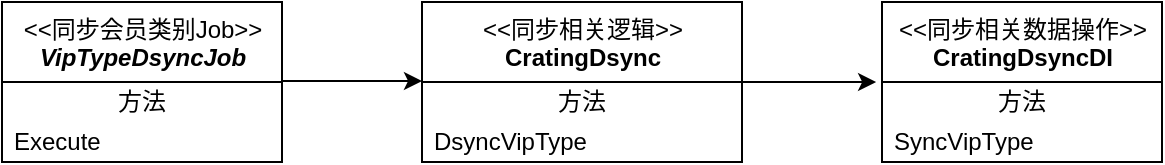 <mxfile version="14.8.6" type="github">
  <diagram id="C5RBs43oDa-KdzZeNtuy" name="Page-1">
    <mxGraphModel dx="1422" dy="794" grid="1" gridSize="10" guides="1" tooltips="1" connect="1" arrows="1" fold="1" page="1" pageScale="1" pageWidth="827" pageHeight="1169" math="0" shadow="0">
      <root>
        <mxCell id="WIyWlLk6GJQsqaUBKTNV-0" />
        <mxCell id="WIyWlLk6GJQsqaUBKTNV-1" parent="WIyWlLk6GJQsqaUBKTNV-0" />
        <mxCell id="-dxCHjoScCcCWRGmQ6CL-0" value="&amp;lt;&amp;lt;同步会员类别Job&amp;gt;&amp;gt;&lt;br&gt;&lt;span style=&quot;font-style: italic&quot;&gt;&lt;b&gt;VipTypeDsyncJob&lt;/b&gt;&lt;/span&gt;" style="swimlane;fontStyle=0;align=center;verticalAlign=top;childLayout=stackLayout;horizontal=1;startSize=40;horizontalStack=0;resizeParent=1;resizeParentMax=0;resizeLast=0;collapsible=0;marginBottom=0;html=1;" vertex="1" parent="WIyWlLk6GJQsqaUBKTNV-1">
          <mxGeometry y="80" width="140" height="80" as="geometry" />
        </mxCell>
        <mxCell id="-dxCHjoScCcCWRGmQ6CL-6" value="方法" style="text;html=1;strokeColor=none;fillColor=none;align=center;verticalAlign=middle;spacingLeft=4;spacingRight=4;overflow=hidden;rotatable=0;points=[[0,0.5],[1,0.5]];portConstraint=eastwest;" vertex="1" parent="-dxCHjoScCcCWRGmQ6CL-0">
          <mxGeometry y="40" width="140" height="20" as="geometry" />
        </mxCell>
        <mxCell id="-dxCHjoScCcCWRGmQ6CL-7" value="Execute" style="text;html=1;strokeColor=none;fillColor=none;align=left;verticalAlign=middle;spacingLeft=4;spacingRight=4;overflow=hidden;rotatable=0;points=[[0,0.5],[1,0.5]];portConstraint=eastwest;" vertex="1" parent="-dxCHjoScCcCWRGmQ6CL-0">
          <mxGeometry y="60" width="140" height="20" as="geometry" />
        </mxCell>
        <mxCell id="-dxCHjoScCcCWRGmQ6CL-8" value="&amp;lt;&amp;lt;同步相关逻辑&amp;gt;&amp;gt;&lt;br&gt;&lt;b&gt;CratingDsync&lt;/b&gt;" style="swimlane;fontStyle=0;align=center;verticalAlign=top;childLayout=stackLayout;horizontal=1;startSize=40;horizontalStack=0;resizeParent=1;resizeParentMax=0;resizeLast=0;collapsible=0;marginBottom=0;html=1;" vertex="1" parent="WIyWlLk6GJQsqaUBKTNV-1">
          <mxGeometry x="210" y="80" width="160" height="80" as="geometry" />
        </mxCell>
        <mxCell id="-dxCHjoScCcCWRGmQ6CL-14" value="方法" style="text;html=1;strokeColor=none;fillColor=none;align=center;verticalAlign=middle;spacingLeft=4;spacingRight=4;overflow=hidden;rotatable=0;points=[[0,0.5],[1,0.5]];portConstraint=eastwest;" vertex="1" parent="-dxCHjoScCcCWRGmQ6CL-8">
          <mxGeometry y="40" width="160" height="20" as="geometry" />
        </mxCell>
        <mxCell id="-dxCHjoScCcCWRGmQ6CL-15" value="DsyncVipType" style="text;html=1;strokeColor=none;fillColor=none;align=left;verticalAlign=middle;spacingLeft=4;spacingRight=4;overflow=hidden;rotatable=0;points=[[0,0.5],[1,0.5]];portConstraint=eastwest;" vertex="1" parent="-dxCHjoScCcCWRGmQ6CL-8">
          <mxGeometry y="60" width="160" height="20" as="geometry" />
        </mxCell>
        <mxCell id="-dxCHjoScCcCWRGmQ6CL-20" style="edgeStyle=orthogonalEdgeStyle;rounded=0;orthogonalLoop=1;jettySize=auto;html=1;entryX=0;entryY=0.5;entryDx=0;entryDy=0;" edge="1" parent="WIyWlLk6GJQsqaUBKTNV-1">
          <mxGeometry relative="1" as="geometry">
            <mxPoint x="140" y="119.5" as="sourcePoint" />
            <mxPoint x="210" y="119.5" as="targetPoint" />
          </mxGeometry>
        </mxCell>
        <mxCell id="-dxCHjoScCcCWRGmQ6CL-21" value="&amp;lt;&amp;lt;同步相关数据操作&amp;gt;&amp;gt;&lt;br&gt;&lt;b&gt;CratingDsyncDI&lt;/b&gt;" style="swimlane;fontStyle=0;align=center;verticalAlign=top;childLayout=stackLayout;horizontal=1;startSize=40;horizontalStack=0;resizeParent=1;resizeParentMax=0;resizeLast=0;collapsible=0;marginBottom=0;html=1;" vertex="1" parent="WIyWlLk6GJQsqaUBKTNV-1">
          <mxGeometry x="440" y="80" width="140" height="80" as="geometry" />
        </mxCell>
        <mxCell id="-dxCHjoScCcCWRGmQ6CL-27" value="方法" style="text;html=1;strokeColor=none;fillColor=none;align=center;verticalAlign=middle;spacingLeft=4;spacingRight=4;overflow=hidden;rotatable=0;points=[[0,0.5],[1,0.5]];portConstraint=eastwest;" vertex="1" parent="-dxCHjoScCcCWRGmQ6CL-21">
          <mxGeometry y="40" width="140" height="20" as="geometry" />
        </mxCell>
        <mxCell id="-dxCHjoScCcCWRGmQ6CL-28" value="SyncVipType" style="text;html=1;strokeColor=none;fillColor=none;align=left;verticalAlign=middle;spacingLeft=4;spacingRight=4;overflow=hidden;rotatable=0;points=[[0,0.5],[1,0.5]];portConstraint=eastwest;" vertex="1" parent="-dxCHjoScCcCWRGmQ6CL-21">
          <mxGeometry y="60" width="140" height="20" as="geometry" />
        </mxCell>
        <mxCell id="-dxCHjoScCcCWRGmQ6CL-29" style="orthogonalLoop=1;jettySize=auto;html=1;entryX=-0.021;entryY=0.15;entryDx=0;entryDy=0;entryPerimeter=0;rounded=0;edgeStyle=elbowEdgeStyle;" edge="1" parent="WIyWlLk6GJQsqaUBKTNV-1">
          <mxGeometry relative="1" as="geometry">
            <mxPoint x="370" y="120" as="sourcePoint" />
            <mxPoint x="437.06" y="120" as="targetPoint" />
            <Array as="points">
              <mxPoint x="420" y="120" />
              <mxPoint x="390" y="117" />
            </Array>
          </mxGeometry>
        </mxCell>
      </root>
    </mxGraphModel>
  </diagram>
</mxfile>
